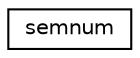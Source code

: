digraph "Graphical Class Hierarchy"
{
  edge [fontname="Helvetica",fontsize="10",labelfontname="Helvetica",labelfontsize="10"];
  node [fontname="Helvetica",fontsize="10",shape=record];
  rankdir="LR";
  Node0 [label="semnum",height=0.2,width=0.4,color="black", fillcolor="white", style="filled",URL="$unionsemnum.html"];
}
